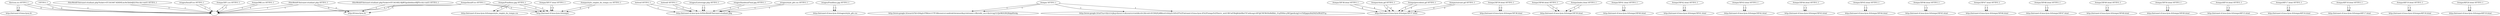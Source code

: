digraph {
Node0 [label="/ HTTP/1.1"];
Node1 [label="-"];
Node0 -> Node1 [label="2"];
Node2 [label="/SiteWebIF/Intranet-etudiant.php HTTP/1.1"];
Node1 [label="-"];
Node2 -> Node1 [label="1"];
Node3 [label="http://if.insa-lyon.fr/"];
Node2 -> Node3 [label="3"];
Node4 [label="/SiteWebIF/Intranet-etudiant.php?ticket=ST-341667-KHlNEzic9e5btb4JQ1Nw-dsi-vm03 HTTP/1.1"];
Node1 [label="-"];
Node4 -> Node1 [label="1"];
Node5 [label="/SiteWebIF/Intranet-etudiant.php?ticket=ST-341682-RjfRTgziibddmotBJFlo-dsi-vm03 HTTP/1.1"];
Node3 [label="http://if.insa-lyon.fr/"];
Node5 -> Node3 [label="1"];
Node6 [label="/favicon.ico HTTP/1.1"];
Node1 [label="-"];
Node6 -> Node1 [label="2"];
Node7 [label="http://intranet-if.insa-lyon.fr/"];
Node6 -> Node7 [label="1"];
Node8 [label="/notesif HTTP/1.1"];
Node9 [label="http://intranet-if.insa-lyon.fr/SiteWebIF/Intranet-etudiant.php"];
Node8 -> Node9 [label="1"];
Node10 [label="/notesif/ HTTP/1.1"];
Node9 [label="http://intranet-if.insa-lyon.fr/SiteWebIF/Intranet-etudiant.php"];
Node10 -> Node9 [label="1"];
Node11 [label="/stages/FondInsa.jpg HTTP/1.1"];
Node12 [label="http://intranet-if.insa-lyon.fr/stages/style_pfe.css"];
Node11 -> Node12 [label="1"];
Node13 [label="/stages/InsaIF.ico HTTP/1.1"];
Node1 [label="-"];
Node13 -> Node1 [label="1"];
Node14 [label="/stages/Listestage.php HTTP/1.1"];
Node9 [label="http://intranet-if.insa-lyon.fr/SiteWebIF/Intranet-etudiant.php"];
Node14 -> Node9 [label="1"];
Node15 [label="/stages/bandeauFinal.jpg HTTP/1.1"];
Node9 [label="http://intranet-if.insa-lyon.fr/SiteWebIF/Intranet-etudiant.php"];
Node15 -> Node9 [label="1"];
Node16 [label="/stages/style_pfe.css HTTP/1.1"];
Node9 [label="http://intranet-if.insa-lyon.fr/SiteWebIF/Intranet-etudiant.php"];
Node16 -> Node9 [label="1"];
Node17 [label="/temps/ HTTP/1.1"];
Node18 [label="http://www.google.fr/search?hl=fr&gl=FR&ie=UTF-8&source=android-browser&q=intranet+if&redir_esc=&ei=ng1LUJe9KIGf0QXdg4HoAg"];
Node17 -> Node18 [label="1"];
Node19 [label="http://www.google.fr/url?sa=t&rct=j&q=&esrc=s&source=web&cd=2&ved=0CDIQFjAB&url=http%3A%2F%2Fintranet-if.insa-lyon.fr%2Ftemps%2F&ei=_wxLUKCwEMaJhQe08oCYCw&usg=AFQjCNEWrHsRdIlhli_31qYl94w-yMCjpw&sig2=eTdZgqmz8aDAi5eiWxEP1g"];
Node17 -> Node19 [label="1"];
Node20 [label="/temps/3IF1.ics HTTP/1.1"];
Node1 [label="-"];
Node20 -> Node1 [label="1"];
Node21 [label="/temps/3IF37.html HTTP/1.1"];
Node22 [label="http://intranet-if.insa-lyon.fr/temps/"];
Node21 -> Node22 [label="3"];
Node23 [label="/temps/3IF38.html HTTP/1.1"];
Node24 [label="http://intranet-if.insa-lyon.fr/temps/3IF37.html"];
Node23 -> Node24 [label="4"];
Node25 [label="/temps/3IF39.html HTTP/1.1"];
Node26 [label="http://intranet-if.insa-lyon.fr/temps/3IF38.html"];
Node25 -> Node26 [label="3"];
Node27 [label="/temps/3IF40.html HTTP/1.1"];
Node28 [label="http://intranet-if.insa-lyon.fr/temps/3IF39.html"];
Node27 -> Node28 [label="1"];
Node29 [label="/temps/3IF41.html HTTP/1.1"];
Node30 [label="http://intranet-if.insa-lyon.fr/temps/3IF40.html"];
Node29 -> Node30 [label="1"];
Node31 [label="/temps/3IF42.html HTTP/1.1"];
Node32 [label="http://intranet-if.insa-lyon.fr/temps/3IF41.html"];
Node31 -> Node32 [label="1"];
Node33 [label="/temps/3IF43.html HTTP/1.1"];
Node34 [label="http://intranet-if.insa-lyon.fr/temps/3IF42.html"];
Node33 -> Node34 [label="1"];
Node35 [label="/temps/3IF44.html HTTP/1.1"];
Node36 [label="http://intranet-if.insa-lyon.fr/temps/3IF43.html"];
Node35 -> Node36 [label="1"];
Node37 [label="/temps/3IF45.html HTTP/1.1"];
Node38 [label="http://intranet-if.insa-lyon.fr/temps/3IF44.html"];
Node37 -> Node38 [label="1"];
Node39 [label="/temps/3IF46.html HTTP/1.1"];
Node40 [label="http://intranet-if.insa-lyon.fr/temps/3IF45.html"];
Node39 -> Node40 [label="1"];
Node41 [label="/temps/3IF47.html HTTP/1.1"];
Node42 [label="http://intranet-if.insa-lyon.fr/temps/3IF46.html"];
Node41 -> Node42 [label="1"];
Node43 [label="/temps/3IF48.html HTTP/1.1"];
Node44 [label="http://intranet-if.insa-lyon.fr/temps/3IF47.html"];
Node43 -> Node44 [label="1"];
Node45 [label="/temps/3IF49.html HTTP/1.1"];
Node46 [label="http://intranet-if.insa-lyon.fr/temps/3IF48.html"];
Node45 -> Node46 [label="1"];
Node47 [label="/temps/3IF50.html HTTP/1.1"];
Node48 [label="http://intranet-if.insa-lyon.fr/temps/3IF49.html"];
Node47 -> Node48 [label="1"];
Node49 [label="/temps/4IF16.html HTTP/1.1"];
Node50 [label="http://intranet-if.insa-lyon.fr/temps/4IF15.html"];
Node49 -> Node50 [label="1"];
Node51 [label="/temps/4IF17.html HTTP/1.1"];
Node52 [label="http://intranet-if.insa-lyon.fr/temps/4IF16.html"];
Node51 -> Node52 [label="1"];
Node53 [label="/temps/4IF18.html HTTP/1.1"];
Node54 [label="http://intranet-if.insa-lyon.fr/temps/4IF17.html"];
Node53 -> Node54 [label="1"];
Node55 [label="/temps/4IF19.html HTTP/1.1"];
Node56 [label="http://intranet-if.insa-lyon.fr/temps/4IF18.html"];
Node55 -> Node56 [label="1"];
Node57 [label="/temps/4IF20.html HTTP/1.1"];
Node58 [label="http://intranet-if.insa-lyon.fr/temps/4IF19.html"];
Node57 -> Node58 [label="1"];
Node59 [label="/temps/FondInsa.jpg HTTP/1.1"];
Node22 [label="http://intranet-if.insa-lyon.fr/temps/"];
Node59 -> Node22 [label="1"];
Node60 [label="http://intranet-if.insa-lyon.fr/temps/style_emploi_du_temps.css"];
Node59 -> Node60 [label="1"];
Node61 [label="/temps/InsaIF.ico HTTP/1.1"];
Node1 [label="-"];
Node61 -> Node1 [label="1"];
Node22 [label="http://intranet-if.insa-lyon.fr/temps/"];
Node61 -> Node22 [label="1"];
Node62 [label="/temps/MK.ics HTTP/1.1"];
Node1 [label="-"];
Node62 -> Node1 [label="1"];
Node63 [label="/temps/choix.gif HTTP/1.1"];
Node24 [label="http://intranet-if.insa-lyon.fr/temps/3IF37.html"];
Node63 -> Node24 [label="2"];
Node64 [label="/temps/index.html HTTP/1.1"];
Node28 [label="http://intranet-if.insa-lyon.fr/temps/3IF39.html"];
Node64 -> Node28 [label="1"];
Node65 [label="/temps/precedent.gif HTTP/1.1"];
Node24 [label="http://intranet-if.insa-lyon.fr/temps/3IF37.html"];
Node65 -> Node24 [label="2"];
Node66 [label="/temps/style_emploi_du_temps.css HTTP/1.1"];
Node22 [label="http://intranet-if.insa-lyon.fr/temps/"];
Node66 -> Node22 [label="2"];
Node67 [label="/temps/suivant.gif HTTP/1.1"];
Node24 [label="http://intranet-if.insa-lyon.fr/temps/3IF37.html"];
Node67 -> Node24 [label="2"];
Node0 -> Node1 [label="2"];
Node2 -> Node1 [label="1"];
Node2 -> Node3 [label="3"];
Node4 -> Node1 [label="1"];
Node5 -> Node3 [label="1"];
Node6 -> Node1 [label="2"];
Node6 -> Node7 [label="1"];
Node8 -> Node9 [label="1"];
Node10 -> Node9 [label="1"];
Node11 -> Node12 [label="1"];
Node13 -> Node1 [label="1"];
Node14 -> Node9 [label="1"];
Node15 -> Node9 [label="1"];
Node16 -> Node9 [label="1"];
Node17 -> Node18 [label="1"];
Node17 -> Node19 [label="1"];
Node20 -> Node1 [label="1"];
Node21 -> Node22 [label="3"];
Node23 -> Node24 [label="4"];
Node25 -> Node26 [label="3"];
Node27 -> Node28 [label="1"];
Node29 -> Node30 [label="1"];
Node31 -> Node32 [label="1"];
Node33 -> Node34 [label="1"];
Node35 -> Node36 [label="1"];
Node37 -> Node38 [label="1"];
Node39 -> Node40 [label="1"];
Node41 -> Node42 [label="1"];
Node43 -> Node44 [label="1"];
Node45 -> Node46 [label="1"];
Node47 -> Node48 [label="1"];
Node49 -> Node50 [label="1"];
Node51 -> Node52 [label="1"];
Node53 -> Node54 [label="1"];
Node55 -> Node56 [label="1"];
Node57 -> Node58 [label="1"];
Node59 -> Node22 [label="1"];
Node59 -> Node60 [label="1"];
Node61 -> Node1 [label="1"];
Node61 -> Node22 [label="1"];
Node62 -> Node1 [label="1"];
Node63 -> Node24 [label="2"];
Node64 -> Node28 [label="1"];
Node65 -> Node24 [label="2"];
Node66 -> Node22 [label="2"];
Node67 -> Node24 [label="2"];
}

